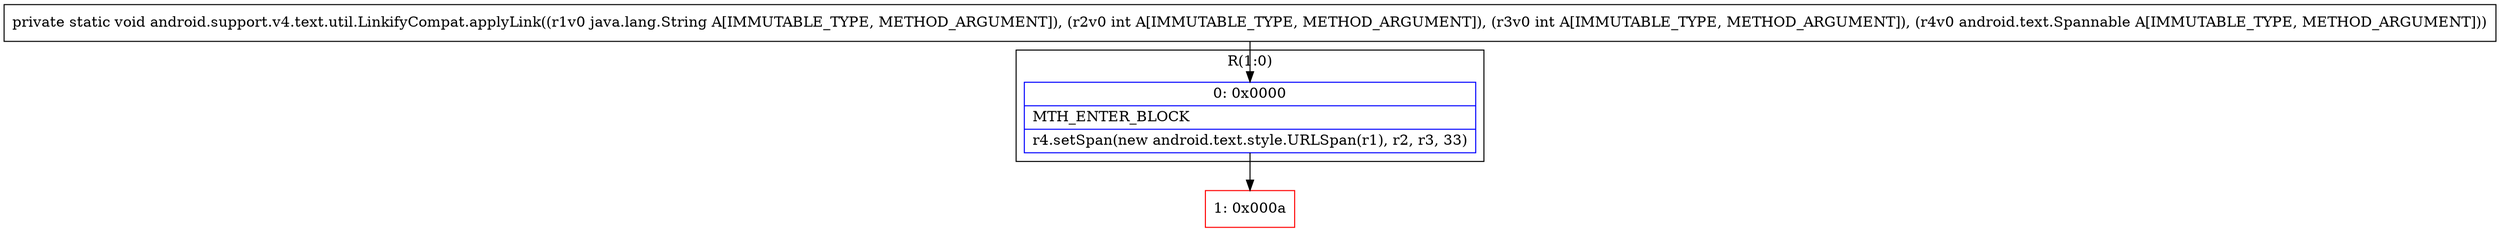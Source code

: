 digraph "CFG forandroid.support.v4.text.util.LinkifyCompat.applyLink(Ljava\/lang\/String;IILandroid\/text\/Spannable;)V" {
subgraph cluster_Region_690466011 {
label = "R(1:0)";
node [shape=record,color=blue];
Node_0 [shape=record,label="{0\:\ 0x0000|MTH_ENTER_BLOCK\l|r4.setSpan(new android.text.style.URLSpan(r1), r2, r3, 33)\l}"];
}
Node_1 [shape=record,color=red,label="{1\:\ 0x000a}"];
MethodNode[shape=record,label="{private static void android.support.v4.text.util.LinkifyCompat.applyLink((r1v0 java.lang.String A[IMMUTABLE_TYPE, METHOD_ARGUMENT]), (r2v0 int A[IMMUTABLE_TYPE, METHOD_ARGUMENT]), (r3v0 int A[IMMUTABLE_TYPE, METHOD_ARGUMENT]), (r4v0 android.text.Spannable A[IMMUTABLE_TYPE, METHOD_ARGUMENT])) }"];
MethodNode -> Node_0;
Node_0 -> Node_1;
}

